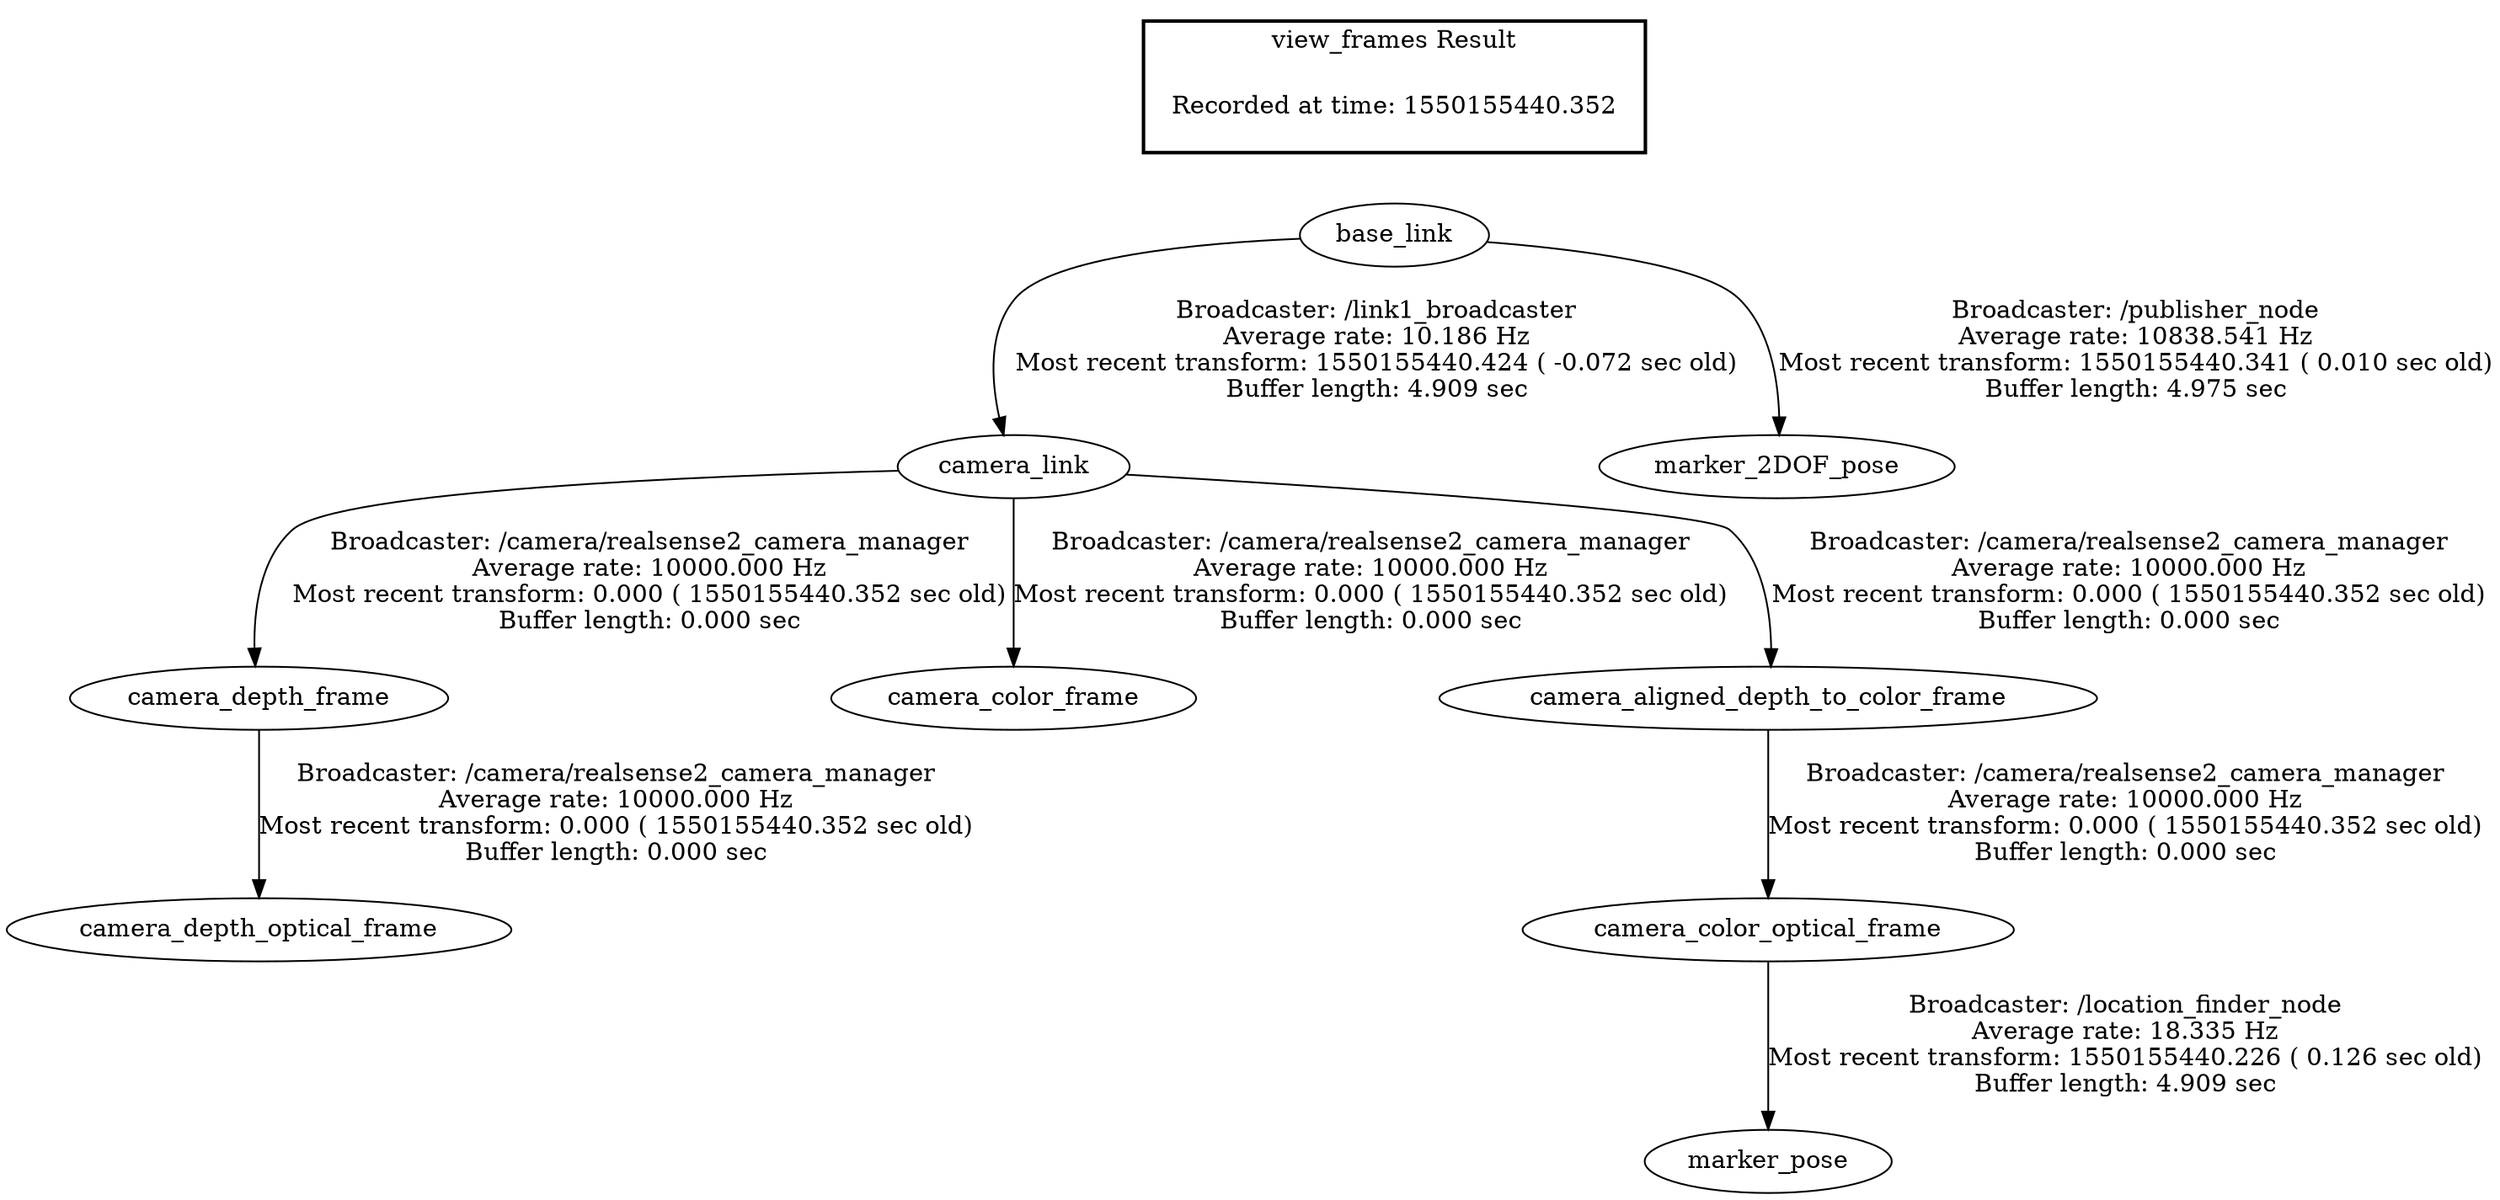 digraph G {
"camera_link" -> "camera_depth_frame"[label="Broadcaster: /camera/realsense2_camera_manager\nAverage rate: 10000.000 Hz\nMost recent transform: 0.000 ( 1550155440.352 sec old)\nBuffer length: 0.000 sec\n"];
"base_link" -> "camera_link"[label="Broadcaster: /link1_broadcaster\nAverage rate: 10.186 Hz\nMost recent transform: 1550155440.424 ( -0.072 sec old)\nBuffer length: 4.909 sec\n"];
"camera_depth_frame" -> "camera_depth_optical_frame"[label="Broadcaster: /camera/realsense2_camera_manager\nAverage rate: 10000.000 Hz\nMost recent transform: 0.000 ( 1550155440.352 sec old)\nBuffer length: 0.000 sec\n"];
"camera_link" -> "camera_color_frame"[label="Broadcaster: /camera/realsense2_camera_manager\nAverage rate: 10000.000 Hz\nMost recent transform: 0.000 ( 1550155440.352 sec old)\nBuffer length: 0.000 sec\n"];
"camera_aligned_depth_to_color_frame" -> "camera_color_optical_frame"[label="Broadcaster: /camera/realsense2_camera_manager\nAverage rate: 10000.000 Hz\nMost recent transform: 0.000 ( 1550155440.352 sec old)\nBuffer length: 0.000 sec\n"];
"camera_link" -> "camera_aligned_depth_to_color_frame"[label="Broadcaster: /camera/realsense2_camera_manager\nAverage rate: 10000.000 Hz\nMost recent transform: 0.000 ( 1550155440.352 sec old)\nBuffer length: 0.000 sec\n"];
"base_link" -> "marker_2DOF_pose"[label="Broadcaster: /publisher_node\nAverage rate: 10838.541 Hz\nMost recent transform: 1550155440.341 ( 0.010 sec old)\nBuffer length: 4.975 sec\n"];
"camera_color_optical_frame" -> "marker_pose"[label="Broadcaster: /location_finder_node\nAverage rate: 18.335 Hz\nMost recent transform: 1550155440.226 ( 0.126 sec old)\nBuffer length: 4.909 sec\n"];
edge [style=invis];
 subgraph cluster_legend { style=bold; color=black; label ="view_frames Result";
"Recorded at time: 1550155440.352"[ shape=plaintext ] ;
 }->"base_link";
}